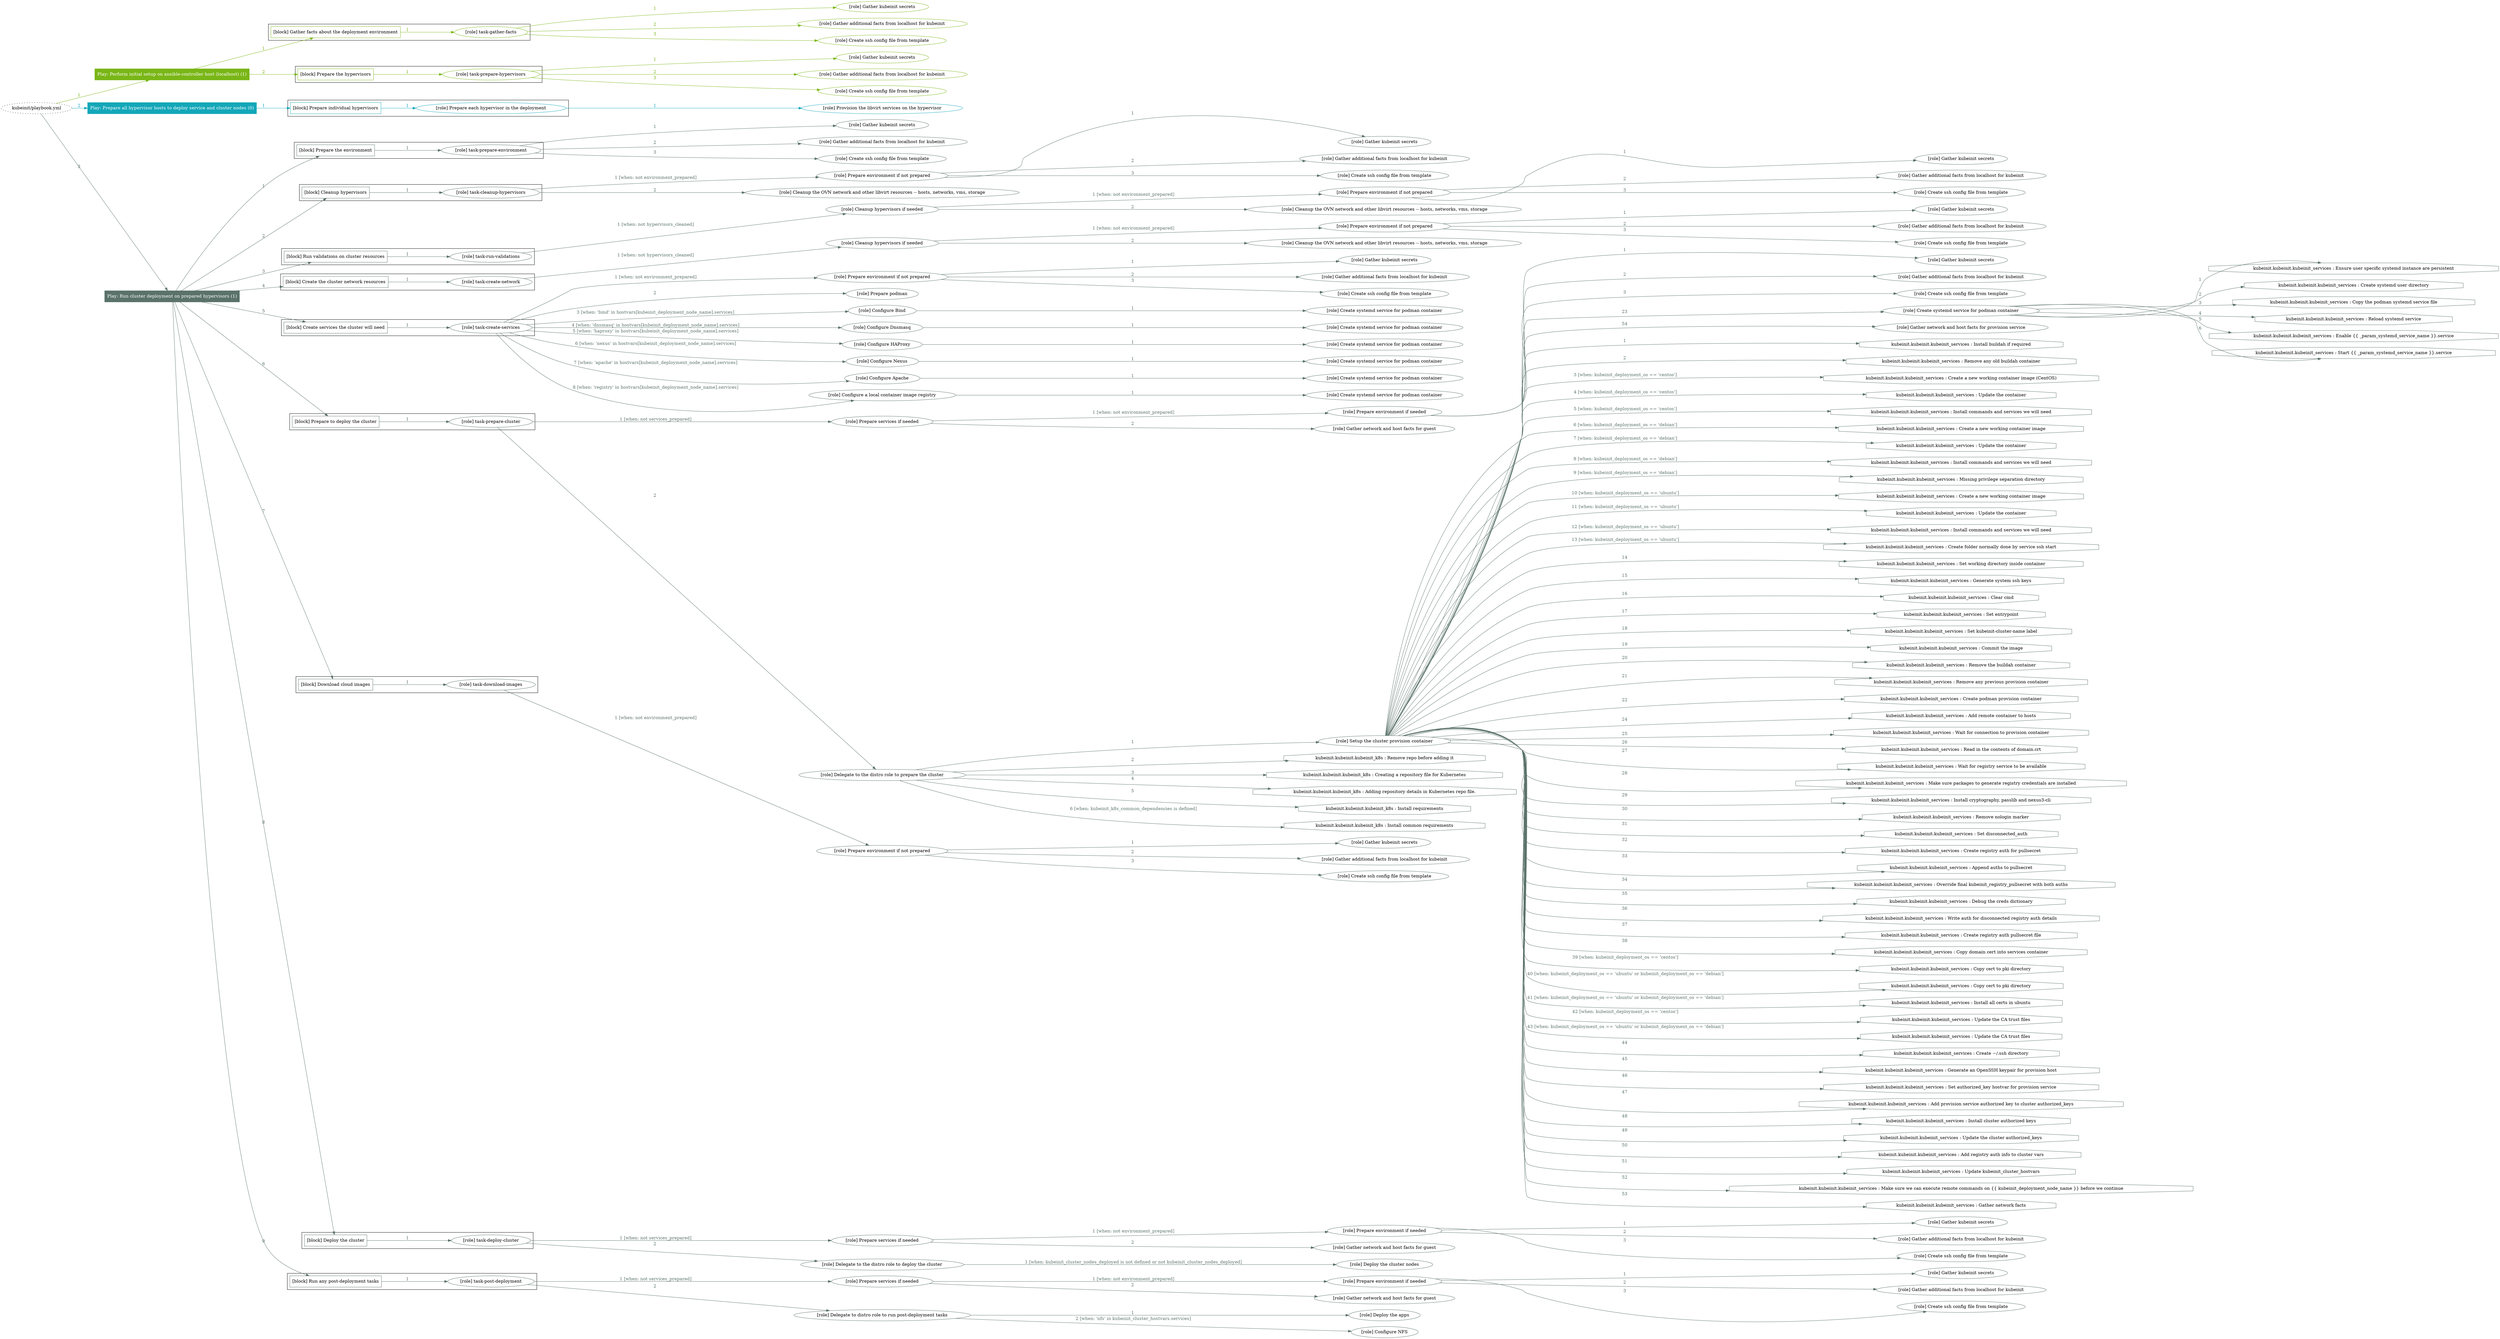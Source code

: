 digraph {
	graph [concentrate=true ordering=in rankdir=LR ratio=fill]
	edge [esep=5 sep=10]
	"kubeinit/playbook.yml" [id=root_node style=dotted]
	play_1b00d4a3 [label="Play: Perform initial setup on ansible-controller host (localhost) (1)" color="#79b616" fontcolor="#ffffff" id=play_1b00d4a3 shape=box style=filled tooltip=localhost]
	"kubeinit/playbook.yml" -> play_1b00d4a3 [label="1 " color="#79b616" fontcolor="#79b616" id=edge_2342eb53 labeltooltip="1 " tooltip="1 "]
	subgraph "Gather kubeinit secrets" {
		role_e28e593e [label="[role] Gather kubeinit secrets" color="#79b616" id=role_e28e593e tooltip="Gather kubeinit secrets"]
	}
	subgraph "Gather additional facts from localhost for kubeinit" {
		role_5e4b1298 [label="[role] Gather additional facts from localhost for kubeinit" color="#79b616" id=role_5e4b1298 tooltip="Gather additional facts from localhost for kubeinit"]
	}
	subgraph "Create ssh config file from template" {
		role_167ad30a [label="[role] Create ssh config file from template" color="#79b616" id=role_167ad30a tooltip="Create ssh config file from template"]
	}
	subgraph "task-gather-facts" {
		role_18a4f85a [label="[role] task-gather-facts" color="#79b616" id=role_18a4f85a tooltip="task-gather-facts"]
		role_18a4f85a -> role_e28e593e [label="1 " color="#79b616" fontcolor="#79b616" id=edge_8f4eeb39 labeltooltip="1 " tooltip="1 "]
		role_18a4f85a -> role_5e4b1298 [label="2 " color="#79b616" fontcolor="#79b616" id=edge_4908f268 labeltooltip="2 " tooltip="2 "]
		role_18a4f85a -> role_167ad30a [label="3 " color="#79b616" fontcolor="#79b616" id=edge_4eea3a36 labeltooltip="3 " tooltip="3 "]
	}
	subgraph "Gather kubeinit secrets" {
		role_fe32f87a [label="[role] Gather kubeinit secrets" color="#79b616" id=role_fe32f87a tooltip="Gather kubeinit secrets"]
	}
	subgraph "Gather additional facts from localhost for kubeinit" {
		role_dbf34593 [label="[role] Gather additional facts from localhost for kubeinit" color="#79b616" id=role_dbf34593 tooltip="Gather additional facts from localhost for kubeinit"]
	}
	subgraph "Create ssh config file from template" {
		role_5209a98a [label="[role] Create ssh config file from template" color="#79b616" id=role_5209a98a tooltip="Create ssh config file from template"]
	}
	subgraph "task-prepare-hypervisors" {
		role_93d758d5 [label="[role] task-prepare-hypervisors" color="#79b616" id=role_93d758d5 tooltip="task-prepare-hypervisors"]
		role_93d758d5 -> role_fe32f87a [label="1 " color="#79b616" fontcolor="#79b616" id=edge_e761185d labeltooltip="1 " tooltip="1 "]
		role_93d758d5 -> role_dbf34593 [label="2 " color="#79b616" fontcolor="#79b616" id=edge_59c9229e labeltooltip="2 " tooltip="2 "]
		role_93d758d5 -> role_5209a98a [label="3 " color="#79b616" fontcolor="#79b616" id=edge_4ecc0878 labeltooltip="3 " tooltip="3 "]
	}
	subgraph "Play: Perform initial setup on ansible-controller host (localhost) (1)" {
		play_1b00d4a3 -> block_842503d7 [label=1 color="#79b616" fontcolor="#79b616" id=edge_33744f99 labeltooltip=1 tooltip=1]
		subgraph cluster_block_842503d7 {
			block_842503d7 [label="[block] Gather facts about the deployment environment" color="#79b616" id=block_842503d7 labeltooltip="Gather facts about the deployment environment" shape=box tooltip="Gather facts about the deployment environment"]
			block_842503d7 -> role_18a4f85a [label="1 " color="#79b616" fontcolor="#79b616" id=edge_3e58c9c7 labeltooltip="1 " tooltip="1 "]
		}
		play_1b00d4a3 -> block_dff58da7 [label=2 color="#79b616" fontcolor="#79b616" id=edge_4f36d33b labeltooltip=2 tooltip=2]
		subgraph cluster_block_dff58da7 {
			block_dff58da7 [label="[block] Prepare the hypervisors" color="#79b616" id=block_dff58da7 labeltooltip="Prepare the hypervisors" shape=box tooltip="Prepare the hypervisors"]
			block_dff58da7 -> role_93d758d5 [label="1 " color="#79b616" fontcolor="#79b616" id=edge_03e81988 labeltooltip="1 " tooltip="1 "]
		}
	}
	play_562249d8 [label="Play: Prepare all hypervisor hosts to deploy service and cluster nodes (0)" color="#13a7b9" fontcolor="#ffffff" id=play_562249d8 shape=box style=filled tooltip="Play: Prepare all hypervisor hosts to deploy service and cluster nodes (0)"]
	"kubeinit/playbook.yml" -> play_562249d8 [label="2 " color="#13a7b9" fontcolor="#13a7b9" id=edge_bc3f0957 labeltooltip="2 " tooltip="2 "]
	subgraph "Provision the libvirt services on the hypervisor" {
		role_ad6e7d33 [label="[role] Provision the libvirt services on the hypervisor" color="#13a7b9" id=role_ad6e7d33 tooltip="Provision the libvirt services on the hypervisor"]
	}
	subgraph "Prepare each hypervisor in the deployment" {
		role_4d046268 [label="[role] Prepare each hypervisor in the deployment" color="#13a7b9" id=role_4d046268 tooltip="Prepare each hypervisor in the deployment"]
		role_4d046268 -> role_ad6e7d33 [label="1 " color="#13a7b9" fontcolor="#13a7b9" id=edge_269f4f76 labeltooltip="1 " tooltip="1 "]
	}
	subgraph "Play: Prepare all hypervisor hosts to deploy service and cluster nodes (0)" {
		play_562249d8 -> block_acf15c58 [label=1 color="#13a7b9" fontcolor="#13a7b9" id=edge_17f587f6 labeltooltip=1 tooltip=1]
		subgraph cluster_block_acf15c58 {
			block_acf15c58 [label="[block] Prepare individual hypervisors" color="#13a7b9" id=block_acf15c58 labeltooltip="Prepare individual hypervisors" shape=box tooltip="Prepare individual hypervisors"]
			block_acf15c58 -> role_4d046268 [label="1 " color="#13a7b9" fontcolor="#13a7b9" id=edge_f6381e43 labeltooltip="1 " tooltip="1 "]
		}
	}
	play_78a0d534 [label="Play: Run cluster deployment on prepared hypervisors (1)" color="#5a726a" fontcolor="#ffffff" id=play_78a0d534 shape=box style=filled tooltip=localhost]
	"kubeinit/playbook.yml" -> play_78a0d534 [label="3 " color="#5a726a" fontcolor="#5a726a" id=edge_461c8eb6 labeltooltip="3 " tooltip="3 "]
	subgraph "Gather kubeinit secrets" {
		role_b9c58e6a [label="[role] Gather kubeinit secrets" color="#5a726a" id=role_b9c58e6a tooltip="Gather kubeinit secrets"]
	}
	subgraph "Gather additional facts from localhost for kubeinit" {
		role_f57e522e [label="[role] Gather additional facts from localhost for kubeinit" color="#5a726a" id=role_f57e522e tooltip="Gather additional facts from localhost for kubeinit"]
	}
	subgraph "Create ssh config file from template" {
		role_5f409939 [label="[role] Create ssh config file from template" color="#5a726a" id=role_5f409939 tooltip="Create ssh config file from template"]
	}
	subgraph "task-prepare-environment" {
		role_527a4830 [label="[role] task-prepare-environment" color="#5a726a" id=role_527a4830 tooltip="task-prepare-environment"]
		role_527a4830 -> role_b9c58e6a [label="1 " color="#5a726a" fontcolor="#5a726a" id=edge_30356387 labeltooltip="1 " tooltip="1 "]
		role_527a4830 -> role_f57e522e [label="2 " color="#5a726a" fontcolor="#5a726a" id=edge_dee38e67 labeltooltip="2 " tooltip="2 "]
		role_527a4830 -> role_5f409939 [label="3 " color="#5a726a" fontcolor="#5a726a" id=edge_8c0025bd labeltooltip="3 " tooltip="3 "]
	}
	subgraph "Gather kubeinit secrets" {
		role_4d032580 [label="[role] Gather kubeinit secrets" color="#5a726a" id=role_4d032580 tooltip="Gather kubeinit secrets"]
	}
	subgraph "Gather additional facts from localhost for kubeinit" {
		role_dc323cbe [label="[role] Gather additional facts from localhost for kubeinit" color="#5a726a" id=role_dc323cbe tooltip="Gather additional facts from localhost for kubeinit"]
	}
	subgraph "Create ssh config file from template" {
		role_707c1136 [label="[role] Create ssh config file from template" color="#5a726a" id=role_707c1136 tooltip="Create ssh config file from template"]
	}
	subgraph "Prepare environment if not prepared" {
		role_3e7ed0b2 [label="[role] Prepare environment if not prepared" color="#5a726a" id=role_3e7ed0b2 tooltip="Prepare environment if not prepared"]
		role_3e7ed0b2 -> role_4d032580 [label="1 " color="#5a726a" fontcolor="#5a726a" id=edge_31b8ee50 labeltooltip="1 " tooltip="1 "]
		role_3e7ed0b2 -> role_dc323cbe [label="2 " color="#5a726a" fontcolor="#5a726a" id=edge_aa950582 labeltooltip="2 " tooltip="2 "]
		role_3e7ed0b2 -> role_707c1136 [label="3 " color="#5a726a" fontcolor="#5a726a" id=edge_fa559099 labeltooltip="3 " tooltip="3 "]
	}
	subgraph "Cleanup the OVN network and other libvirt resources -- hosts, networks, vms, storage" {
		role_50ab384c [label="[role] Cleanup the OVN network and other libvirt resources -- hosts, networks, vms, storage" color="#5a726a" id=role_50ab384c tooltip="Cleanup the OVN network and other libvirt resources -- hosts, networks, vms, storage"]
	}
	subgraph "task-cleanup-hypervisors" {
		role_fcb738a9 [label="[role] task-cleanup-hypervisors" color="#5a726a" id=role_fcb738a9 tooltip="task-cleanup-hypervisors"]
		role_fcb738a9 -> role_3e7ed0b2 [label="1 [when: not environment_prepared]" color="#5a726a" fontcolor="#5a726a" id=edge_fb5b5108 labeltooltip="1 [when: not environment_prepared]" tooltip="1 [when: not environment_prepared]"]
		role_fcb738a9 -> role_50ab384c [label="2 " color="#5a726a" fontcolor="#5a726a" id=edge_bbfb69f5 labeltooltip="2 " tooltip="2 "]
	}
	subgraph "Gather kubeinit secrets" {
		role_a2d56cc0 [label="[role] Gather kubeinit secrets" color="#5a726a" id=role_a2d56cc0 tooltip="Gather kubeinit secrets"]
	}
	subgraph "Gather additional facts from localhost for kubeinit" {
		role_37147e7c [label="[role] Gather additional facts from localhost for kubeinit" color="#5a726a" id=role_37147e7c tooltip="Gather additional facts from localhost for kubeinit"]
	}
	subgraph "Create ssh config file from template" {
		role_dde2bd14 [label="[role] Create ssh config file from template" color="#5a726a" id=role_dde2bd14 tooltip="Create ssh config file from template"]
	}
	subgraph "Prepare environment if not prepared" {
		role_3447ef69 [label="[role] Prepare environment if not prepared" color="#5a726a" id=role_3447ef69 tooltip="Prepare environment if not prepared"]
		role_3447ef69 -> role_a2d56cc0 [label="1 " color="#5a726a" fontcolor="#5a726a" id=edge_32810832 labeltooltip="1 " tooltip="1 "]
		role_3447ef69 -> role_37147e7c [label="2 " color="#5a726a" fontcolor="#5a726a" id=edge_57915cda labeltooltip="2 " tooltip="2 "]
		role_3447ef69 -> role_dde2bd14 [label="3 " color="#5a726a" fontcolor="#5a726a" id=edge_3e56ea91 labeltooltip="3 " tooltip="3 "]
	}
	subgraph "Cleanup the OVN network and other libvirt resources -- hosts, networks, vms, storage" {
		role_5e3bb71c [label="[role] Cleanup the OVN network and other libvirt resources -- hosts, networks, vms, storage" color="#5a726a" id=role_5e3bb71c tooltip="Cleanup the OVN network and other libvirt resources -- hosts, networks, vms, storage"]
	}
	subgraph "Cleanup hypervisors if needed" {
		role_676d30cb [label="[role] Cleanup hypervisors if needed" color="#5a726a" id=role_676d30cb tooltip="Cleanup hypervisors if needed"]
		role_676d30cb -> role_3447ef69 [label="1 [when: not environment_prepared]" color="#5a726a" fontcolor="#5a726a" id=edge_e059c390 labeltooltip="1 [when: not environment_prepared]" tooltip="1 [when: not environment_prepared]"]
		role_676d30cb -> role_5e3bb71c [label="2 " color="#5a726a" fontcolor="#5a726a" id=edge_4e1c22fa labeltooltip="2 " tooltip="2 "]
	}
	subgraph "task-run-validations" {
		role_0235597b [label="[role] task-run-validations" color="#5a726a" id=role_0235597b tooltip="task-run-validations"]
		role_0235597b -> role_676d30cb [label="1 [when: not hypervisors_cleaned]" color="#5a726a" fontcolor="#5a726a" id=edge_dedd25c5 labeltooltip="1 [when: not hypervisors_cleaned]" tooltip="1 [when: not hypervisors_cleaned]"]
	}
	subgraph "Gather kubeinit secrets" {
		role_95e0395a [label="[role] Gather kubeinit secrets" color="#5a726a" id=role_95e0395a tooltip="Gather kubeinit secrets"]
	}
	subgraph "Gather additional facts from localhost for kubeinit" {
		role_40b32845 [label="[role] Gather additional facts from localhost for kubeinit" color="#5a726a" id=role_40b32845 tooltip="Gather additional facts from localhost for kubeinit"]
	}
	subgraph "Create ssh config file from template" {
		role_5f6eb609 [label="[role] Create ssh config file from template" color="#5a726a" id=role_5f6eb609 tooltip="Create ssh config file from template"]
	}
	subgraph "Prepare environment if not prepared" {
		role_9beb33a7 [label="[role] Prepare environment if not prepared" color="#5a726a" id=role_9beb33a7 tooltip="Prepare environment if not prepared"]
		role_9beb33a7 -> role_95e0395a [label="1 " color="#5a726a" fontcolor="#5a726a" id=edge_b35b66ba labeltooltip="1 " tooltip="1 "]
		role_9beb33a7 -> role_40b32845 [label="2 " color="#5a726a" fontcolor="#5a726a" id=edge_64655193 labeltooltip="2 " tooltip="2 "]
		role_9beb33a7 -> role_5f6eb609 [label="3 " color="#5a726a" fontcolor="#5a726a" id=edge_255f8d1f labeltooltip="3 " tooltip="3 "]
	}
	subgraph "Cleanup the OVN network and other libvirt resources -- hosts, networks, vms, storage" {
		role_7b620947 [label="[role] Cleanup the OVN network and other libvirt resources -- hosts, networks, vms, storage" color="#5a726a" id=role_7b620947 tooltip="Cleanup the OVN network and other libvirt resources -- hosts, networks, vms, storage"]
	}
	subgraph "Cleanup hypervisors if needed" {
		role_d68800e0 [label="[role] Cleanup hypervisors if needed" color="#5a726a" id=role_d68800e0 tooltip="Cleanup hypervisors if needed"]
		role_d68800e0 -> role_9beb33a7 [label="1 [when: not environment_prepared]" color="#5a726a" fontcolor="#5a726a" id=edge_c6dc9b34 labeltooltip="1 [when: not environment_prepared]" tooltip="1 [when: not environment_prepared]"]
		role_d68800e0 -> role_7b620947 [label="2 " color="#5a726a" fontcolor="#5a726a" id=edge_07852c65 labeltooltip="2 " tooltip="2 "]
	}
	subgraph "task-create-network" {
		role_7886856e [label="[role] task-create-network" color="#5a726a" id=role_7886856e tooltip="task-create-network"]
		role_7886856e -> role_d68800e0 [label="1 [when: not hypervisors_cleaned]" color="#5a726a" fontcolor="#5a726a" id=edge_72121942 labeltooltip="1 [when: not hypervisors_cleaned]" tooltip="1 [when: not hypervisors_cleaned]"]
	}
	subgraph "Gather kubeinit secrets" {
		role_d83d08f3 [label="[role] Gather kubeinit secrets" color="#5a726a" id=role_d83d08f3 tooltip="Gather kubeinit secrets"]
	}
	subgraph "Gather additional facts from localhost for kubeinit" {
		role_9bf0a218 [label="[role] Gather additional facts from localhost for kubeinit" color="#5a726a" id=role_9bf0a218 tooltip="Gather additional facts from localhost for kubeinit"]
	}
	subgraph "Create ssh config file from template" {
		role_9161a127 [label="[role] Create ssh config file from template" color="#5a726a" id=role_9161a127 tooltip="Create ssh config file from template"]
	}
	subgraph "Prepare environment if not prepared" {
		role_e9fe0abf [label="[role] Prepare environment if not prepared" color="#5a726a" id=role_e9fe0abf tooltip="Prepare environment if not prepared"]
		role_e9fe0abf -> role_d83d08f3 [label="1 " color="#5a726a" fontcolor="#5a726a" id=edge_8e5fb4f0 labeltooltip="1 " tooltip="1 "]
		role_e9fe0abf -> role_9bf0a218 [label="2 " color="#5a726a" fontcolor="#5a726a" id=edge_77185244 labeltooltip="2 " tooltip="2 "]
		role_e9fe0abf -> role_9161a127 [label="3 " color="#5a726a" fontcolor="#5a726a" id=edge_25f3cc0e labeltooltip="3 " tooltip="3 "]
	}
	subgraph "Prepare podman" {
		role_9f74675f [label="[role] Prepare podman" color="#5a726a" id=role_9f74675f tooltip="Prepare podman"]
	}
	subgraph "Create systemd service for podman container" {
		role_ce292fdd [label="[role] Create systemd service for podman container" color="#5a726a" id=role_ce292fdd tooltip="Create systemd service for podman container"]
	}
	subgraph "Configure Bind" {
		role_aaf64dca [label="[role] Configure Bind" color="#5a726a" id=role_aaf64dca tooltip="Configure Bind"]
		role_aaf64dca -> role_ce292fdd [label="1 " color="#5a726a" fontcolor="#5a726a" id=edge_a2ca0579 labeltooltip="1 " tooltip="1 "]
	}
	subgraph "Create systemd service for podman container" {
		role_e3b47995 [label="[role] Create systemd service for podman container" color="#5a726a" id=role_e3b47995 tooltip="Create systemd service for podman container"]
	}
	subgraph "Configure Dnsmasq" {
		role_2b9d2aa7 [label="[role] Configure Dnsmasq" color="#5a726a" id=role_2b9d2aa7 tooltip="Configure Dnsmasq"]
		role_2b9d2aa7 -> role_e3b47995 [label="1 " color="#5a726a" fontcolor="#5a726a" id=edge_0f5b45b1 labeltooltip="1 " tooltip="1 "]
	}
	subgraph "Create systemd service for podman container" {
		role_74e50af6 [label="[role] Create systemd service for podman container" color="#5a726a" id=role_74e50af6 tooltip="Create systemd service for podman container"]
	}
	subgraph "Configure HAProxy" {
		role_0e6655c8 [label="[role] Configure HAProxy" color="#5a726a" id=role_0e6655c8 tooltip="Configure HAProxy"]
		role_0e6655c8 -> role_74e50af6 [label="1 " color="#5a726a" fontcolor="#5a726a" id=edge_106db59c labeltooltip="1 " tooltip="1 "]
	}
	subgraph "Create systemd service for podman container" {
		role_d170656f [label="[role] Create systemd service for podman container" color="#5a726a" id=role_d170656f tooltip="Create systemd service for podman container"]
	}
	subgraph "Configure Nexus" {
		role_1a0b2ff7 [label="[role] Configure Nexus" color="#5a726a" id=role_1a0b2ff7 tooltip="Configure Nexus"]
		role_1a0b2ff7 -> role_d170656f [label="1 " color="#5a726a" fontcolor="#5a726a" id=edge_99523f93 labeltooltip="1 " tooltip="1 "]
	}
	subgraph "Create systemd service for podman container" {
		role_a09913c4 [label="[role] Create systemd service for podman container" color="#5a726a" id=role_a09913c4 tooltip="Create systemd service for podman container"]
	}
	subgraph "Configure Apache" {
		role_31e4ea5d [label="[role] Configure Apache" color="#5a726a" id=role_31e4ea5d tooltip="Configure Apache"]
		role_31e4ea5d -> role_a09913c4 [label="1 " color="#5a726a" fontcolor="#5a726a" id=edge_6ade7750 labeltooltip="1 " tooltip="1 "]
	}
	subgraph "Create systemd service for podman container" {
		role_ef2db0d0 [label="[role] Create systemd service for podman container" color="#5a726a" id=role_ef2db0d0 tooltip="Create systemd service for podman container"]
	}
	subgraph "Configure a local container image registry" {
		role_7b8df41d [label="[role] Configure a local container image registry" color="#5a726a" id=role_7b8df41d tooltip="Configure a local container image registry"]
		role_7b8df41d -> role_ef2db0d0 [label="1 " color="#5a726a" fontcolor="#5a726a" id=edge_cb84e0e9 labeltooltip="1 " tooltip="1 "]
	}
	subgraph "task-create-services" {
		role_edb6b6b7 [label="[role] task-create-services" color="#5a726a" id=role_edb6b6b7 tooltip="task-create-services"]
		role_edb6b6b7 -> role_e9fe0abf [label="1 [when: not environment_prepared]" color="#5a726a" fontcolor="#5a726a" id=edge_b2beaf3f labeltooltip="1 [when: not environment_prepared]" tooltip="1 [when: not environment_prepared]"]
		role_edb6b6b7 -> role_9f74675f [label="2 " color="#5a726a" fontcolor="#5a726a" id=edge_4182208b labeltooltip="2 " tooltip="2 "]
		role_edb6b6b7 -> role_aaf64dca [label="3 [when: 'bind' in hostvars[kubeinit_deployment_node_name].services]" color="#5a726a" fontcolor="#5a726a" id=edge_47e470ba labeltooltip="3 [when: 'bind' in hostvars[kubeinit_deployment_node_name].services]" tooltip="3 [when: 'bind' in hostvars[kubeinit_deployment_node_name].services]"]
		role_edb6b6b7 -> role_2b9d2aa7 [label="4 [when: 'dnsmasq' in hostvars[kubeinit_deployment_node_name].services]" color="#5a726a" fontcolor="#5a726a" id=edge_74c9add5 labeltooltip="4 [when: 'dnsmasq' in hostvars[kubeinit_deployment_node_name].services]" tooltip="4 [when: 'dnsmasq' in hostvars[kubeinit_deployment_node_name].services]"]
		role_edb6b6b7 -> role_0e6655c8 [label="5 [when: 'haproxy' in hostvars[kubeinit_deployment_node_name].services]" color="#5a726a" fontcolor="#5a726a" id=edge_888869b8 labeltooltip="5 [when: 'haproxy' in hostvars[kubeinit_deployment_node_name].services]" tooltip="5 [when: 'haproxy' in hostvars[kubeinit_deployment_node_name].services]"]
		role_edb6b6b7 -> role_1a0b2ff7 [label="6 [when: 'nexus' in hostvars[kubeinit_deployment_node_name].services]" color="#5a726a" fontcolor="#5a726a" id=edge_571b3eaf labeltooltip="6 [when: 'nexus' in hostvars[kubeinit_deployment_node_name].services]" tooltip="6 [when: 'nexus' in hostvars[kubeinit_deployment_node_name].services]"]
		role_edb6b6b7 -> role_31e4ea5d [label="7 [when: 'apache' in hostvars[kubeinit_deployment_node_name].services]" color="#5a726a" fontcolor="#5a726a" id=edge_f37ab023 labeltooltip="7 [when: 'apache' in hostvars[kubeinit_deployment_node_name].services]" tooltip="7 [when: 'apache' in hostvars[kubeinit_deployment_node_name].services]"]
		role_edb6b6b7 -> role_7b8df41d [label="8 [when: 'registry' in hostvars[kubeinit_deployment_node_name].services]" color="#5a726a" fontcolor="#5a726a" id=edge_af5c3743 labeltooltip="8 [when: 'registry' in hostvars[kubeinit_deployment_node_name].services]" tooltip="8 [when: 'registry' in hostvars[kubeinit_deployment_node_name].services]"]
	}
	subgraph "Gather kubeinit secrets" {
		role_c343b46c [label="[role] Gather kubeinit secrets" color="#5a726a" id=role_c343b46c tooltip="Gather kubeinit secrets"]
	}
	subgraph "Gather additional facts from localhost for kubeinit" {
		role_668f31ec [label="[role] Gather additional facts from localhost for kubeinit" color="#5a726a" id=role_668f31ec tooltip="Gather additional facts from localhost for kubeinit"]
	}
	subgraph "Create ssh config file from template" {
		role_99aeaed1 [label="[role] Create ssh config file from template" color="#5a726a" id=role_99aeaed1 tooltip="Create ssh config file from template"]
	}
	subgraph "Prepare environment if needed" {
		role_69b81edc [label="[role] Prepare environment if needed" color="#5a726a" id=role_69b81edc tooltip="Prepare environment if needed"]
		role_69b81edc -> role_c343b46c [label="1 " color="#5a726a" fontcolor="#5a726a" id=edge_32f88219 labeltooltip="1 " tooltip="1 "]
		role_69b81edc -> role_668f31ec [label="2 " color="#5a726a" fontcolor="#5a726a" id=edge_3802c43f labeltooltip="2 " tooltip="2 "]
		role_69b81edc -> role_99aeaed1 [label="3 " color="#5a726a" fontcolor="#5a726a" id=edge_cd84a8bb labeltooltip="3 " tooltip="3 "]
	}
	subgraph "Gather network and host facts for guest" {
		role_0e87d570 [label="[role] Gather network and host facts for guest" color="#5a726a" id=role_0e87d570 tooltip="Gather network and host facts for guest"]
	}
	subgraph "Prepare services if needed" {
		role_9c9f77b7 [label="[role] Prepare services if needed" color="#5a726a" id=role_9c9f77b7 tooltip="Prepare services if needed"]
		role_9c9f77b7 -> role_69b81edc [label="1 [when: not environment_prepared]" color="#5a726a" fontcolor="#5a726a" id=edge_f11097d1 labeltooltip="1 [when: not environment_prepared]" tooltip="1 [when: not environment_prepared]"]
		role_9c9f77b7 -> role_0e87d570 [label="2 " color="#5a726a" fontcolor="#5a726a" id=edge_dfe6c05b labeltooltip="2 " tooltip="2 "]
	}
	subgraph "Create systemd service for podman container" {
		role_5e07b75d [label="[role] Create systemd service for podman container" color="#5a726a" id=role_5e07b75d tooltip="Create systemd service for podman container"]
		task_e82d4b9e [label="kubeinit.kubeinit.kubeinit_services : Ensure user specific systemd instance are persistent" color="#5a726a" id=task_e82d4b9e shape=octagon tooltip="kubeinit.kubeinit.kubeinit_services : Ensure user specific systemd instance are persistent"]
		role_5e07b75d -> task_e82d4b9e [label="1 " color="#5a726a" fontcolor="#5a726a" id=edge_5330c56f labeltooltip="1 " tooltip="1 "]
		task_7258c7ef [label="kubeinit.kubeinit.kubeinit_services : Create systemd user directory" color="#5a726a" id=task_7258c7ef shape=octagon tooltip="kubeinit.kubeinit.kubeinit_services : Create systemd user directory"]
		role_5e07b75d -> task_7258c7ef [label="2 " color="#5a726a" fontcolor="#5a726a" id=edge_efd8f2f0 labeltooltip="2 " tooltip="2 "]
		task_0f689e3c [label="kubeinit.kubeinit.kubeinit_services : Copy the podman systemd service file" color="#5a726a" id=task_0f689e3c shape=octagon tooltip="kubeinit.kubeinit.kubeinit_services : Copy the podman systemd service file"]
		role_5e07b75d -> task_0f689e3c [label="3 " color="#5a726a" fontcolor="#5a726a" id=edge_fa64a895 labeltooltip="3 " tooltip="3 "]
		task_6a185853 [label="kubeinit.kubeinit.kubeinit_services : Reload systemd service" color="#5a726a" id=task_6a185853 shape=octagon tooltip="kubeinit.kubeinit.kubeinit_services : Reload systemd service"]
		role_5e07b75d -> task_6a185853 [label="4 " color="#5a726a" fontcolor="#5a726a" id=edge_fe9f8936 labeltooltip="4 " tooltip="4 "]
		task_753bc91c [label="kubeinit.kubeinit.kubeinit_services : Enable {{ _param_systemd_service_name }}.service" color="#5a726a" id=task_753bc91c shape=octagon tooltip="kubeinit.kubeinit.kubeinit_services : Enable {{ _param_systemd_service_name }}.service"]
		role_5e07b75d -> task_753bc91c [label="5 " color="#5a726a" fontcolor="#5a726a" id=edge_f5a80f28 labeltooltip="5 " tooltip="5 "]
		task_6272145e [label="kubeinit.kubeinit.kubeinit_services : Start {{ _param_systemd_service_name }}.service" color="#5a726a" id=task_6272145e shape=octagon tooltip="kubeinit.kubeinit.kubeinit_services : Start {{ _param_systemd_service_name }}.service"]
		role_5e07b75d -> task_6272145e [label="6 " color="#5a726a" fontcolor="#5a726a" id=edge_2aaa5250 labeltooltip="6 " tooltip="6 "]
	}
	subgraph "Gather network and host facts for provision service" {
		role_365c46cc [label="[role] Gather network and host facts for provision service" color="#5a726a" id=role_365c46cc tooltip="Gather network and host facts for provision service"]
	}
	subgraph "Setup the cluster provision container" {
		role_1ab41f44 [label="[role] Setup the cluster provision container" color="#5a726a" id=role_1ab41f44 tooltip="Setup the cluster provision container"]
		task_cdbfaf8a [label="kubeinit.kubeinit.kubeinit_services : Install buildah if required" color="#5a726a" id=task_cdbfaf8a shape=octagon tooltip="kubeinit.kubeinit.kubeinit_services : Install buildah if required"]
		role_1ab41f44 -> task_cdbfaf8a [label="1 " color="#5a726a" fontcolor="#5a726a" id=edge_c1ce8d91 labeltooltip="1 " tooltip="1 "]
		task_b9a31b9d [label="kubeinit.kubeinit.kubeinit_services : Remove any old buildah container" color="#5a726a" id=task_b9a31b9d shape=octagon tooltip="kubeinit.kubeinit.kubeinit_services : Remove any old buildah container"]
		role_1ab41f44 -> task_b9a31b9d [label="2 " color="#5a726a" fontcolor="#5a726a" id=edge_8f5929a3 labeltooltip="2 " tooltip="2 "]
		task_e86c0661 [label="kubeinit.kubeinit.kubeinit_services : Create a new working container image (CentOS)" color="#5a726a" id=task_e86c0661 shape=octagon tooltip="kubeinit.kubeinit.kubeinit_services : Create a new working container image (CentOS)"]
		role_1ab41f44 -> task_e86c0661 [label="3 [when: kubeinit_deployment_os == 'centos']" color="#5a726a" fontcolor="#5a726a" id=edge_771a7b00 labeltooltip="3 [when: kubeinit_deployment_os == 'centos']" tooltip="3 [when: kubeinit_deployment_os == 'centos']"]
		task_be7fc3f2 [label="kubeinit.kubeinit.kubeinit_services : Update the container" color="#5a726a" id=task_be7fc3f2 shape=octagon tooltip="kubeinit.kubeinit.kubeinit_services : Update the container"]
		role_1ab41f44 -> task_be7fc3f2 [label="4 [when: kubeinit_deployment_os == 'centos']" color="#5a726a" fontcolor="#5a726a" id=edge_7fbe36a5 labeltooltip="4 [when: kubeinit_deployment_os == 'centos']" tooltip="4 [when: kubeinit_deployment_os == 'centos']"]
		task_59e0e0b0 [label="kubeinit.kubeinit.kubeinit_services : Install commands and services we will need" color="#5a726a" id=task_59e0e0b0 shape=octagon tooltip="kubeinit.kubeinit.kubeinit_services : Install commands and services we will need"]
		role_1ab41f44 -> task_59e0e0b0 [label="5 [when: kubeinit_deployment_os == 'centos']" color="#5a726a" fontcolor="#5a726a" id=edge_fa0bd663 labeltooltip="5 [when: kubeinit_deployment_os == 'centos']" tooltip="5 [when: kubeinit_deployment_os == 'centos']"]
		task_ab4a6ae7 [label="kubeinit.kubeinit.kubeinit_services : Create a new working container image" color="#5a726a" id=task_ab4a6ae7 shape=octagon tooltip="kubeinit.kubeinit.kubeinit_services : Create a new working container image"]
		role_1ab41f44 -> task_ab4a6ae7 [label="6 [when: kubeinit_deployment_os == 'debian']" color="#5a726a" fontcolor="#5a726a" id=edge_34f00f55 labeltooltip="6 [when: kubeinit_deployment_os == 'debian']" tooltip="6 [when: kubeinit_deployment_os == 'debian']"]
		task_8637ea5f [label="kubeinit.kubeinit.kubeinit_services : Update the container" color="#5a726a" id=task_8637ea5f shape=octagon tooltip="kubeinit.kubeinit.kubeinit_services : Update the container"]
		role_1ab41f44 -> task_8637ea5f [label="7 [when: kubeinit_deployment_os == 'debian']" color="#5a726a" fontcolor="#5a726a" id=edge_eb6cd6d6 labeltooltip="7 [when: kubeinit_deployment_os == 'debian']" tooltip="7 [when: kubeinit_deployment_os == 'debian']"]
		task_eb8c22c4 [label="kubeinit.kubeinit.kubeinit_services : Install commands and services we will need" color="#5a726a" id=task_eb8c22c4 shape=octagon tooltip="kubeinit.kubeinit.kubeinit_services : Install commands and services we will need"]
		role_1ab41f44 -> task_eb8c22c4 [label="8 [when: kubeinit_deployment_os == 'debian']" color="#5a726a" fontcolor="#5a726a" id=edge_2ac0f4a7 labeltooltip="8 [when: kubeinit_deployment_os == 'debian']" tooltip="8 [when: kubeinit_deployment_os == 'debian']"]
		task_3c82a370 [label="kubeinit.kubeinit.kubeinit_services : Missing privilege separation directory" color="#5a726a" id=task_3c82a370 shape=octagon tooltip="kubeinit.kubeinit.kubeinit_services : Missing privilege separation directory"]
		role_1ab41f44 -> task_3c82a370 [label="9 [when: kubeinit_deployment_os == 'debian']" color="#5a726a" fontcolor="#5a726a" id=edge_48612a94 labeltooltip="9 [when: kubeinit_deployment_os == 'debian']" tooltip="9 [when: kubeinit_deployment_os == 'debian']"]
		task_26511bf4 [label="kubeinit.kubeinit.kubeinit_services : Create a new working container image" color="#5a726a" id=task_26511bf4 shape=octagon tooltip="kubeinit.kubeinit.kubeinit_services : Create a new working container image"]
		role_1ab41f44 -> task_26511bf4 [label="10 [when: kubeinit_deployment_os == 'ubuntu']" color="#5a726a" fontcolor="#5a726a" id=edge_ac74a39d labeltooltip="10 [when: kubeinit_deployment_os == 'ubuntu']" tooltip="10 [when: kubeinit_deployment_os == 'ubuntu']"]
		task_6066b84b [label="kubeinit.kubeinit.kubeinit_services : Update the container" color="#5a726a" id=task_6066b84b shape=octagon tooltip="kubeinit.kubeinit.kubeinit_services : Update the container"]
		role_1ab41f44 -> task_6066b84b [label="11 [when: kubeinit_deployment_os == 'ubuntu']" color="#5a726a" fontcolor="#5a726a" id=edge_f7a19db4 labeltooltip="11 [when: kubeinit_deployment_os == 'ubuntu']" tooltip="11 [when: kubeinit_deployment_os == 'ubuntu']"]
		task_762b1920 [label="kubeinit.kubeinit.kubeinit_services : Install commands and services we will need" color="#5a726a" id=task_762b1920 shape=octagon tooltip="kubeinit.kubeinit.kubeinit_services : Install commands and services we will need"]
		role_1ab41f44 -> task_762b1920 [label="12 [when: kubeinit_deployment_os == 'ubuntu']" color="#5a726a" fontcolor="#5a726a" id=edge_daeabc1c labeltooltip="12 [when: kubeinit_deployment_os == 'ubuntu']" tooltip="12 [when: kubeinit_deployment_os == 'ubuntu']"]
		task_8d7b22f1 [label="kubeinit.kubeinit.kubeinit_services : Create folder normally done by service ssh start" color="#5a726a" id=task_8d7b22f1 shape=octagon tooltip="kubeinit.kubeinit.kubeinit_services : Create folder normally done by service ssh start"]
		role_1ab41f44 -> task_8d7b22f1 [label="13 [when: kubeinit_deployment_os == 'ubuntu']" color="#5a726a" fontcolor="#5a726a" id=edge_5a680f98 labeltooltip="13 [when: kubeinit_deployment_os == 'ubuntu']" tooltip="13 [when: kubeinit_deployment_os == 'ubuntu']"]
		task_6a2cb191 [label="kubeinit.kubeinit.kubeinit_services : Set working directory inside container" color="#5a726a" id=task_6a2cb191 shape=octagon tooltip="kubeinit.kubeinit.kubeinit_services : Set working directory inside container"]
		role_1ab41f44 -> task_6a2cb191 [label="14 " color="#5a726a" fontcolor="#5a726a" id=edge_9f376b8a labeltooltip="14 " tooltip="14 "]
		task_7e92160c [label="kubeinit.kubeinit.kubeinit_services : Generate system ssh keys" color="#5a726a" id=task_7e92160c shape=octagon tooltip="kubeinit.kubeinit.kubeinit_services : Generate system ssh keys"]
		role_1ab41f44 -> task_7e92160c [label="15 " color="#5a726a" fontcolor="#5a726a" id=edge_05178e09 labeltooltip="15 " tooltip="15 "]
		task_401dc973 [label="kubeinit.kubeinit.kubeinit_services : Clear cmd" color="#5a726a" id=task_401dc973 shape=octagon tooltip="kubeinit.kubeinit.kubeinit_services : Clear cmd"]
		role_1ab41f44 -> task_401dc973 [label="16 " color="#5a726a" fontcolor="#5a726a" id=edge_2a044e36 labeltooltip="16 " tooltip="16 "]
		task_3f5dcc8d [label="kubeinit.kubeinit.kubeinit_services : Set entrypoint" color="#5a726a" id=task_3f5dcc8d shape=octagon tooltip="kubeinit.kubeinit.kubeinit_services : Set entrypoint"]
		role_1ab41f44 -> task_3f5dcc8d [label="17 " color="#5a726a" fontcolor="#5a726a" id=edge_1d7a5364 labeltooltip="17 " tooltip="17 "]
		task_8a392bcd [label="kubeinit.kubeinit.kubeinit_services : Set kubeinit-cluster-name label" color="#5a726a" id=task_8a392bcd shape=octagon tooltip="kubeinit.kubeinit.kubeinit_services : Set kubeinit-cluster-name label"]
		role_1ab41f44 -> task_8a392bcd [label="18 " color="#5a726a" fontcolor="#5a726a" id=edge_3c9d4416 labeltooltip="18 " tooltip="18 "]
		task_8f5f7ebf [label="kubeinit.kubeinit.kubeinit_services : Commit the image" color="#5a726a" id=task_8f5f7ebf shape=octagon tooltip="kubeinit.kubeinit.kubeinit_services : Commit the image"]
		role_1ab41f44 -> task_8f5f7ebf [label="19 " color="#5a726a" fontcolor="#5a726a" id=edge_7abdbb7f labeltooltip="19 " tooltip="19 "]
		task_95495fd7 [label="kubeinit.kubeinit.kubeinit_services : Remove the buildah container" color="#5a726a" id=task_95495fd7 shape=octagon tooltip="kubeinit.kubeinit.kubeinit_services : Remove the buildah container"]
		role_1ab41f44 -> task_95495fd7 [label="20 " color="#5a726a" fontcolor="#5a726a" id=edge_2ad9bce9 labeltooltip="20 " tooltip="20 "]
		task_77496048 [label="kubeinit.kubeinit.kubeinit_services : Remove any previous provision container" color="#5a726a" id=task_77496048 shape=octagon tooltip="kubeinit.kubeinit.kubeinit_services : Remove any previous provision container"]
		role_1ab41f44 -> task_77496048 [label="21 " color="#5a726a" fontcolor="#5a726a" id=edge_aa3c6d31 labeltooltip="21 " tooltip="21 "]
		task_8c53813c [label="kubeinit.kubeinit.kubeinit_services : Create podman provision container" color="#5a726a" id=task_8c53813c shape=octagon tooltip="kubeinit.kubeinit.kubeinit_services : Create podman provision container"]
		role_1ab41f44 -> task_8c53813c [label="22 " color="#5a726a" fontcolor="#5a726a" id=edge_32c7efde labeltooltip="22 " tooltip="22 "]
		role_1ab41f44 -> role_5e07b75d [label="23 " color="#5a726a" fontcolor="#5a726a" id=edge_ab9dec44 labeltooltip="23 " tooltip="23 "]
		task_0f9b81d9 [label="kubeinit.kubeinit.kubeinit_services : Add remote container to hosts" color="#5a726a" id=task_0f9b81d9 shape=octagon tooltip="kubeinit.kubeinit.kubeinit_services : Add remote container to hosts"]
		role_1ab41f44 -> task_0f9b81d9 [label="24 " color="#5a726a" fontcolor="#5a726a" id=edge_c69a638b labeltooltip="24 " tooltip="24 "]
		task_7c00b990 [label="kubeinit.kubeinit.kubeinit_services : Wait for connection to provision container" color="#5a726a" id=task_7c00b990 shape=octagon tooltip="kubeinit.kubeinit.kubeinit_services : Wait for connection to provision container"]
		role_1ab41f44 -> task_7c00b990 [label="25 " color="#5a726a" fontcolor="#5a726a" id=edge_5a1d1caf labeltooltip="25 " tooltip="25 "]
		task_cdb7cd66 [label="kubeinit.kubeinit.kubeinit_services : Read in the contents of domain.crt" color="#5a726a" id=task_cdb7cd66 shape=octagon tooltip="kubeinit.kubeinit.kubeinit_services : Read in the contents of domain.crt"]
		role_1ab41f44 -> task_cdb7cd66 [label="26 " color="#5a726a" fontcolor="#5a726a" id=edge_8f840dfa labeltooltip="26 " tooltip="26 "]
		task_bc328154 [label="kubeinit.kubeinit.kubeinit_services : Wait for registry service to be available" color="#5a726a" id=task_bc328154 shape=octagon tooltip="kubeinit.kubeinit.kubeinit_services : Wait for registry service to be available"]
		role_1ab41f44 -> task_bc328154 [label="27 " color="#5a726a" fontcolor="#5a726a" id=edge_5a8d0110 labeltooltip="27 " tooltip="27 "]
		task_76c28e25 [label="kubeinit.kubeinit.kubeinit_services : Make sure packages to generate registry credentials are installed" color="#5a726a" id=task_76c28e25 shape=octagon tooltip="kubeinit.kubeinit.kubeinit_services : Make sure packages to generate registry credentials are installed"]
		role_1ab41f44 -> task_76c28e25 [label="28 " color="#5a726a" fontcolor="#5a726a" id=edge_0a4cec05 labeltooltip="28 " tooltip="28 "]
		task_11e760f1 [label="kubeinit.kubeinit.kubeinit_services : Install cryptography, passlib and nexus3-cli" color="#5a726a" id=task_11e760f1 shape=octagon tooltip="kubeinit.kubeinit.kubeinit_services : Install cryptography, passlib and nexus3-cli"]
		role_1ab41f44 -> task_11e760f1 [label="29 " color="#5a726a" fontcolor="#5a726a" id=edge_b8b9ff0c labeltooltip="29 " tooltip="29 "]
		task_1cedb4b5 [label="kubeinit.kubeinit.kubeinit_services : Remove nologin marker" color="#5a726a" id=task_1cedb4b5 shape=octagon tooltip="kubeinit.kubeinit.kubeinit_services : Remove nologin marker"]
		role_1ab41f44 -> task_1cedb4b5 [label="30 " color="#5a726a" fontcolor="#5a726a" id=edge_5bf994a9 labeltooltip="30 " tooltip="30 "]
		task_910c4bb6 [label="kubeinit.kubeinit.kubeinit_services : Set disconnected_auth" color="#5a726a" id=task_910c4bb6 shape=octagon tooltip="kubeinit.kubeinit.kubeinit_services : Set disconnected_auth"]
		role_1ab41f44 -> task_910c4bb6 [label="31 " color="#5a726a" fontcolor="#5a726a" id=edge_5765204b labeltooltip="31 " tooltip="31 "]
		task_3199e32e [label="kubeinit.kubeinit.kubeinit_services : Create registry auth for pullsecret" color="#5a726a" id=task_3199e32e shape=octagon tooltip="kubeinit.kubeinit.kubeinit_services : Create registry auth for pullsecret"]
		role_1ab41f44 -> task_3199e32e [label="32 " color="#5a726a" fontcolor="#5a726a" id=edge_8606941b labeltooltip="32 " tooltip="32 "]
		task_2532a9ba [label="kubeinit.kubeinit.kubeinit_services : Append auths to pullsecret" color="#5a726a" id=task_2532a9ba shape=octagon tooltip="kubeinit.kubeinit.kubeinit_services : Append auths to pullsecret"]
		role_1ab41f44 -> task_2532a9ba [label="33 " color="#5a726a" fontcolor="#5a726a" id=edge_fb71ce86 labeltooltip="33 " tooltip="33 "]
		task_4a1c6740 [label="kubeinit.kubeinit.kubeinit_services : Override final kubeinit_registry_pullsecret with both auths" color="#5a726a" id=task_4a1c6740 shape=octagon tooltip="kubeinit.kubeinit.kubeinit_services : Override final kubeinit_registry_pullsecret with both auths"]
		role_1ab41f44 -> task_4a1c6740 [label="34 " color="#5a726a" fontcolor="#5a726a" id=edge_d6583142 labeltooltip="34 " tooltip="34 "]
		task_c63a4f48 [label="kubeinit.kubeinit.kubeinit_services : Debug the creds dictionary" color="#5a726a" id=task_c63a4f48 shape=octagon tooltip="kubeinit.kubeinit.kubeinit_services : Debug the creds dictionary"]
		role_1ab41f44 -> task_c63a4f48 [label="35 " color="#5a726a" fontcolor="#5a726a" id=edge_d99f7e93 labeltooltip="35 " tooltip="35 "]
		task_1fbb04dc [label="kubeinit.kubeinit.kubeinit_services : Write auth for disconnected registry auth details" color="#5a726a" id=task_1fbb04dc shape=octagon tooltip="kubeinit.kubeinit.kubeinit_services : Write auth for disconnected registry auth details"]
		role_1ab41f44 -> task_1fbb04dc [label="36 " color="#5a726a" fontcolor="#5a726a" id=edge_17487dfd labeltooltip="36 " tooltip="36 "]
		task_c74fcc3f [label="kubeinit.kubeinit.kubeinit_services : Create registry auth pullsecret file" color="#5a726a" id=task_c74fcc3f shape=octagon tooltip="kubeinit.kubeinit.kubeinit_services : Create registry auth pullsecret file"]
		role_1ab41f44 -> task_c74fcc3f [label="37 " color="#5a726a" fontcolor="#5a726a" id=edge_d141ac29 labeltooltip="37 " tooltip="37 "]
		task_c175bad3 [label="kubeinit.kubeinit.kubeinit_services : Copy domain cert into services container" color="#5a726a" id=task_c175bad3 shape=octagon tooltip="kubeinit.kubeinit.kubeinit_services : Copy domain cert into services container"]
		role_1ab41f44 -> task_c175bad3 [label="38 " color="#5a726a" fontcolor="#5a726a" id=edge_ad03d6c1 labeltooltip="38 " tooltip="38 "]
		task_e1afcf51 [label="kubeinit.kubeinit.kubeinit_services : Copy cert to pki directory" color="#5a726a" id=task_e1afcf51 shape=octagon tooltip="kubeinit.kubeinit.kubeinit_services : Copy cert to pki directory"]
		role_1ab41f44 -> task_e1afcf51 [label="39 [when: kubeinit_deployment_os == 'centos']" color="#5a726a" fontcolor="#5a726a" id=edge_62745fdc labeltooltip="39 [when: kubeinit_deployment_os == 'centos']" tooltip="39 [when: kubeinit_deployment_os == 'centos']"]
		task_ea13ee6c [label="kubeinit.kubeinit.kubeinit_services : Copy cert to pki directory" color="#5a726a" id=task_ea13ee6c shape=octagon tooltip="kubeinit.kubeinit.kubeinit_services : Copy cert to pki directory"]
		role_1ab41f44 -> task_ea13ee6c [label="40 [when: kubeinit_deployment_os == 'ubuntu' or kubeinit_deployment_os == 'debian']" color="#5a726a" fontcolor="#5a726a" id=edge_e279433c labeltooltip="40 [when: kubeinit_deployment_os == 'ubuntu' or kubeinit_deployment_os == 'debian']" tooltip="40 [when: kubeinit_deployment_os == 'ubuntu' or kubeinit_deployment_os == 'debian']"]
		task_68921645 [label="kubeinit.kubeinit.kubeinit_services : Install all certs in ubuntu" color="#5a726a" id=task_68921645 shape=octagon tooltip="kubeinit.kubeinit.kubeinit_services : Install all certs in ubuntu"]
		role_1ab41f44 -> task_68921645 [label="41 [when: kubeinit_deployment_os == 'ubuntu' or kubeinit_deployment_os == 'debian']" color="#5a726a" fontcolor="#5a726a" id=edge_507e4928 labeltooltip="41 [when: kubeinit_deployment_os == 'ubuntu' or kubeinit_deployment_os == 'debian']" tooltip="41 [when: kubeinit_deployment_os == 'ubuntu' or kubeinit_deployment_os == 'debian']"]
		task_4d1abbcb [label="kubeinit.kubeinit.kubeinit_services : Update the CA trust files" color="#5a726a" id=task_4d1abbcb shape=octagon tooltip="kubeinit.kubeinit.kubeinit_services : Update the CA trust files"]
		role_1ab41f44 -> task_4d1abbcb [label="42 [when: kubeinit_deployment_os == 'centos']" color="#5a726a" fontcolor="#5a726a" id=edge_0c8422cb labeltooltip="42 [when: kubeinit_deployment_os == 'centos']" tooltip="42 [when: kubeinit_deployment_os == 'centos']"]
		task_b3e19842 [label="kubeinit.kubeinit.kubeinit_services : Update the CA trust files" color="#5a726a" id=task_b3e19842 shape=octagon tooltip="kubeinit.kubeinit.kubeinit_services : Update the CA trust files"]
		role_1ab41f44 -> task_b3e19842 [label="43 [when: kubeinit_deployment_os == 'ubuntu' or kubeinit_deployment_os == 'debian']" color="#5a726a" fontcolor="#5a726a" id=edge_af6465dc labeltooltip="43 [when: kubeinit_deployment_os == 'ubuntu' or kubeinit_deployment_os == 'debian']" tooltip="43 [when: kubeinit_deployment_os == 'ubuntu' or kubeinit_deployment_os == 'debian']"]
		task_c6c54bad [label="kubeinit.kubeinit.kubeinit_services : Create ~/.ssh directory" color="#5a726a" id=task_c6c54bad shape=octagon tooltip="kubeinit.kubeinit.kubeinit_services : Create ~/.ssh directory"]
		role_1ab41f44 -> task_c6c54bad [label="44 " color="#5a726a" fontcolor="#5a726a" id=edge_4823a168 labeltooltip="44 " tooltip="44 "]
		task_36b176c0 [label="kubeinit.kubeinit.kubeinit_services : Generate an OpenSSH keypair for provision host" color="#5a726a" id=task_36b176c0 shape=octagon tooltip="kubeinit.kubeinit.kubeinit_services : Generate an OpenSSH keypair for provision host"]
		role_1ab41f44 -> task_36b176c0 [label="45 " color="#5a726a" fontcolor="#5a726a" id=edge_06ce887d labeltooltip="45 " tooltip="45 "]
		task_06f41f71 [label="kubeinit.kubeinit.kubeinit_services : Set authorized_key hostvar for provision service" color="#5a726a" id=task_06f41f71 shape=octagon tooltip="kubeinit.kubeinit.kubeinit_services : Set authorized_key hostvar for provision service"]
		role_1ab41f44 -> task_06f41f71 [label="46 " color="#5a726a" fontcolor="#5a726a" id=edge_4dfb7ea3 labeltooltip="46 " tooltip="46 "]
		task_717207d3 [label="kubeinit.kubeinit.kubeinit_services : Add provision service authorized key to cluster authorized_keys" color="#5a726a" id=task_717207d3 shape=octagon tooltip="kubeinit.kubeinit.kubeinit_services : Add provision service authorized key to cluster authorized_keys"]
		role_1ab41f44 -> task_717207d3 [label="47 " color="#5a726a" fontcolor="#5a726a" id=edge_5ccb8664 labeltooltip="47 " tooltip="47 "]
		task_e62ca1ea [label="kubeinit.kubeinit.kubeinit_services : Install cluster authorized keys" color="#5a726a" id=task_e62ca1ea shape=octagon tooltip="kubeinit.kubeinit.kubeinit_services : Install cluster authorized keys"]
		role_1ab41f44 -> task_e62ca1ea [label="48 " color="#5a726a" fontcolor="#5a726a" id=edge_37847c21 labeltooltip="48 " tooltip="48 "]
		task_32ce3165 [label="kubeinit.kubeinit.kubeinit_services : Update the cluster authorized_keys" color="#5a726a" id=task_32ce3165 shape=octagon tooltip="kubeinit.kubeinit.kubeinit_services : Update the cluster authorized_keys"]
		role_1ab41f44 -> task_32ce3165 [label="49 " color="#5a726a" fontcolor="#5a726a" id=edge_9e530506 labeltooltip="49 " tooltip="49 "]
		task_f89e994c [label="kubeinit.kubeinit.kubeinit_services : Add registry auth info to cluster vars" color="#5a726a" id=task_f89e994c shape=octagon tooltip="kubeinit.kubeinit.kubeinit_services : Add registry auth info to cluster vars"]
		role_1ab41f44 -> task_f89e994c [label="50 " color="#5a726a" fontcolor="#5a726a" id=edge_0e0f844a labeltooltip="50 " tooltip="50 "]
		task_e719fb13 [label="kubeinit.kubeinit.kubeinit_services : Update kubeinit_cluster_hostvars" color="#5a726a" id=task_e719fb13 shape=octagon tooltip="kubeinit.kubeinit.kubeinit_services : Update kubeinit_cluster_hostvars"]
		role_1ab41f44 -> task_e719fb13 [label="51 " color="#5a726a" fontcolor="#5a726a" id=edge_43e765e2 labeltooltip="51 " tooltip="51 "]
		task_ac0c52a3 [label="kubeinit.kubeinit.kubeinit_services : Make sure we can execute remote commands on {{ kubeinit_deployment_node_name }} before we continue" color="#5a726a" id=task_ac0c52a3 shape=octagon tooltip="kubeinit.kubeinit.kubeinit_services : Make sure we can execute remote commands on {{ kubeinit_deployment_node_name }} before we continue"]
		role_1ab41f44 -> task_ac0c52a3 [label="52 " color="#5a726a" fontcolor="#5a726a" id=edge_deec27e5 labeltooltip="52 " tooltip="52 "]
		task_64730550 [label="kubeinit.kubeinit.kubeinit_services : Gather network facts" color="#5a726a" id=task_64730550 shape=octagon tooltip="kubeinit.kubeinit.kubeinit_services : Gather network facts"]
		role_1ab41f44 -> task_64730550 [label="53 " color="#5a726a" fontcolor="#5a726a" id=edge_6f76519c labeltooltip="53 " tooltip="53 "]
		role_1ab41f44 -> role_365c46cc [label="54 " color="#5a726a" fontcolor="#5a726a" id=edge_5ce389ef labeltooltip="54 " tooltip="54 "]
	}
	subgraph "Delegate to the distro role to prepare the cluster" {
		role_31b2aaf0 [label="[role] Delegate to the distro role to prepare the cluster" color="#5a726a" id=role_31b2aaf0 tooltip="Delegate to the distro role to prepare the cluster"]
		role_31b2aaf0 -> role_1ab41f44 [label="1 " color="#5a726a" fontcolor="#5a726a" id=edge_a93feb63 labeltooltip="1 " tooltip="1 "]
		task_dfcac302 [label="kubeinit.kubeinit.kubeinit_k8s : Remove repo before adding it" color="#5a726a" id=task_dfcac302 shape=octagon tooltip="kubeinit.kubeinit.kubeinit_k8s : Remove repo before adding it"]
		role_31b2aaf0 -> task_dfcac302 [label="2 " color="#5a726a" fontcolor="#5a726a" id=edge_ae6f7347 labeltooltip="2 " tooltip="2 "]
		task_c67d4542 [label="kubeinit.kubeinit.kubeinit_k8s : Creating a repository file for Kubernetes" color="#5a726a" id=task_c67d4542 shape=octagon tooltip="kubeinit.kubeinit.kubeinit_k8s : Creating a repository file for Kubernetes"]
		role_31b2aaf0 -> task_c67d4542 [label="3 " color="#5a726a" fontcolor="#5a726a" id=edge_0c0b55fb labeltooltip="3 " tooltip="3 "]
		task_cbd634c2 [label="kubeinit.kubeinit.kubeinit_k8s : Adding repository details in Kubernetes repo file." color="#5a726a" id=task_cbd634c2 shape=octagon tooltip="kubeinit.kubeinit.kubeinit_k8s : Adding repository details in Kubernetes repo file."]
		role_31b2aaf0 -> task_cbd634c2 [label="4 " color="#5a726a" fontcolor="#5a726a" id=edge_5d20f45b labeltooltip="4 " tooltip="4 "]
		task_2a5ca484 [label="kubeinit.kubeinit.kubeinit_k8s : Install requirements" color="#5a726a" id=task_2a5ca484 shape=octagon tooltip="kubeinit.kubeinit.kubeinit_k8s : Install requirements"]
		role_31b2aaf0 -> task_2a5ca484 [label="5 " color="#5a726a" fontcolor="#5a726a" id=edge_fbd2ff52 labeltooltip="5 " tooltip="5 "]
		task_3a4a6322 [label="kubeinit.kubeinit.kubeinit_k8s : Install common requirements" color="#5a726a" id=task_3a4a6322 shape=octagon tooltip="kubeinit.kubeinit.kubeinit_k8s : Install common requirements"]
		role_31b2aaf0 -> task_3a4a6322 [label="6 [when: kubeinit_k8s_common_dependencies is defined]" color="#5a726a" fontcolor="#5a726a" id=edge_205659f2 labeltooltip="6 [when: kubeinit_k8s_common_dependencies is defined]" tooltip="6 [when: kubeinit_k8s_common_dependencies is defined]"]
	}
	subgraph "task-prepare-cluster" {
		role_9b654b7e [label="[role] task-prepare-cluster" color="#5a726a" id=role_9b654b7e tooltip="task-prepare-cluster"]
		role_9b654b7e -> role_9c9f77b7 [label="1 [when: not services_prepared]" color="#5a726a" fontcolor="#5a726a" id=edge_b57e2550 labeltooltip="1 [when: not services_prepared]" tooltip="1 [when: not services_prepared]"]
		role_9b654b7e -> role_31b2aaf0 [label="2 " color="#5a726a" fontcolor="#5a726a" id=edge_4da97a9c labeltooltip="2 " tooltip="2 "]
	}
	subgraph "Gather kubeinit secrets" {
		role_887820f0 [label="[role] Gather kubeinit secrets" color="#5a726a" id=role_887820f0 tooltip="Gather kubeinit secrets"]
	}
	subgraph "Gather additional facts from localhost for kubeinit" {
		role_91fd0bed [label="[role] Gather additional facts from localhost for kubeinit" color="#5a726a" id=role_91fd0bed tooltip="Gather additional facts from localhost for kubeinit"]
	}
	subgraph "Create ssh config file from template" {
		role_9ee91892 [label="[role] Create ssh config file from template" color="#5a726a" id=role_9ee91892 tooltip="Create ssh config file from template"]
	}
	subgraph "Prepare environment if not prepared" {
		role_784dbec1 [label="[role] Prepare environment if not prepared" color="#5a726a" id=role_784dbec1 tooltip="Prepare environment if not prepared"]
		role_784dbec1 -> role_887820f0 [label="1 " color="#5a726a" fontcolor="#5a726a" id=edge_195d9d37 labeltooltip="1 " tooltip="1 "]
		role_784dbec1 -> role_91fd0bed [label="2 " color="#5a726a" fontcolor="#5a726a" id=edge_0ac88455 labeltooltip="2 " tooltip="2 "]
		role_784dbec1 -> role_9ee91892 [label="3 " color="#5a726a" fontcolor="#5a726a" id=edge_55985a88 labeltooltip="3 " tooltip="3 "]
	}
	subgraph "task-download-images" {
		role_1603d09c [label="[role] task-download-images" color="#5a726a" id=role_1603d09c tooltip="task-download-images"]
		role_1603d09c -> role_784dbec1 [label="1 [when: not environment_prepared]" color="#5a726a" fontcolor="#5a726a" id=edge_37f05d47 labeltooltip="1 [when: not environment_prepared]" tooltip="1 [when: not environment_prepared]"]
	}
	subgraph "Gather kubeinit secrets" {
		role_05c8cc8c [label="[role] Gather kubeinit secrets" color="#5a726a" id=role_05c8cc8c tooltip="Gather kubeinit secrets"]
	}
	subgraph "Gather additional facts from localhost for kubeinit" {
		role_13a43ef7 [label="[role] Gather additional facts from localhost for kubeinit" color="#5a726a" id=role_13a43ef7 tooltip="Gather additional facts from localhost for kubeinit"]
	}
	subgraph "Create ssh config file from template" {
		role_b4b06902 [label="[role] Create ssh config file from template" color="#5a726a" id=role_b4b06902 tooltip="Create ssh config file from template"]
	}
	subgraph "Prepare environment if needed" {
		role_a5190a98 [label="[role] Prepare environment if needed" color="#5a726a" id=role_a5190a98 tooltip="Prepare environment if needed"]
		role_a5190a98 -> role_05c8cc8c [label="1 " color="#5a726a" fontcolor="#5a726a" id=edge_7fc5ed14 labeltooltip="1 " tooltip="1 "]
		role_a5190a98 -> role_13a43ef7 [label="2 " color="#5a726a" fontcolor="#5a726a" id=edge_1ed33d99 labeltooltip="2 " tooltip="2 "]
		role_a5190a98 -> role_b4b06902 [label="3 " color="#5a726a" fontcolor="#5a726a" id=edge_f54ae340 labeltooltip="3 " tooltip="3 "]
	}
	subgraph "Gather network and host facts for guest" {
		role_506106a3 [label="[role] Gather network and host facts for guest" color="#5a726a" id=role_506106a3 tooltip="Gather network and host facts for guest"]
	}
	subgraph "Prepare services if needed" {
		role_23af48fe [label="[role] Prepare services if needed" color="#5a726a" id=role_23af48fe tooltip="Prepare services if needed"]
		role_23af48fe -> role_a5190a98 [label="1 [when: not environment_prepared]" color="#5a726a" fontcolor="#5a726a" id=edge_98cf39dc labeltooltip="1 [when: not environment_prepared]" tooltip="1 [when: not environment_prepared]"]
		role_23af48fe -> role_506106a3 [label="2 " color="#5a726a" fontcolor="#5a726a" id=edge_2f328429 labeltooltip="2 " tooltip="2 "]
	}
	subgraph "Deploy the cluster nodes" {
		role_e1107b6b [label="[role] Deploy the cluster nodes" color="#5a726a" id=role_e1107b6b tooltip="Deploy the cluster nodes"]
	}
	subgraph "Delegate to the distro role to deploy the cluster" {
		role_b326837c [label="[role] Delegate to the distro role to deploy the cluster" color="#5a726a" id=role_b326837c tooltip="Delegate to the distro role to deploy the cluster"]
		role_b326837c -> role_e1107b6b [label="1 [when: kubeinit_cluster_nodes_deployed is not defined or not kubeinit_cluster_nodes_deployed]" color="#5a726a" fontcolor="#5a726a" id=edge_eb758448 labeltooltip="1 [when: kubeinit_cluster_nodes_deployed is not defined or not kubeinit_cluster_nodes_deployed]" tooltip="1 [when: kubeinit_cluster_nodes_deployed is not defined or not kubeinit_cluster_nodes_deployed]"]
	}
	subgraph "task-deploy-cluster" {
		role_9c7ee012 [label="[role] task-deploy-cluster" color="#5a726a" id=role_9c7ee012 tooltip="task-deploy-cluster"]
		role_9c7ee012 -> role_23af48fe [label="1 [when: not services_prepared]" color="#5a726a" fontcolor="#5a726a" id=edge_3008c24b labeltooltip="1 [when: not services_prepared]" tooltip="1 [when: not services_prepared]"]
		role_9c7ee012 -> role_b326837c [label="2 " color="#5a726a" fontcolor="#5a726a" id=edge_907f0082 labeltooltip="2 " tooltip="2 "]
	}
	subgraph "Gather kubeinit secrets" {
		role_6a282e6a [label="[role] Gather kubeinit secrets" color="#5a726a" id=role_6a282e6a tooltip="Gather kubeinit secrets"]
	}
	subgraph "Gather additional facts from localhost for kubeinit" {
		role_0542387c [label="[role] Gather additional facts from localhost for kubeinit" color="#5a726a" id=role_0542387c tooltip="Gather additional facts from localhost for kubeinit"]
	}
	subgraph "Create ssh config file from template" {
		role_27007bb2 [label="[role] Create ssh config file from template" color="#5a726a" id=role_27007bb2 tooltip="Create ssh config file from template"]
	}
	subgraph "Prepare environment if needed" {
		role_78b82cdc [label="[role] Prepare environment if needed" color="#5a726a" id=role_78b82cdc tooltip="Prepare environment if needed"]
		role_78b82cdc -> role_6a282e6a [label="1 " color="#5a726a" fontcolor="#5a726a" id=edge_178f5d6e labeltooltip="1 " tooltip="1 "]
		role_78b82cdc -> role_0542387c [label="2 " color="#5a726a" fontcolor="#5a726a" id=edge_0f071753 labeltooltip="2 " tooltip="2 "]
		role_78b82cdc -> role_27007bb2 [label="3 " color="#5a726a" fontcolor="#5a726a" id=edge_ddc4fdab labeltooltip="3 " tooltip="3 "]
	}
	subgraph "Gather network and host facts for guest" {
		role_e14d8ac5 [label="[role] Gather network and host facts for guest" color="#5a726a" id=role_e14d8ac5 tooltip="Gather network and host facts for guest"]
	}
	subgraph "Prepare services if needed" {
		role_aa6993de [label="[role] Prepare services if needed" color="#5a726a" id=role_aa6993de tooltip="Prepare services if needed"]
		role_aa6993de -> role_78b82cdc [label="1 [when: not environment_prepared]" color="#5a726a" fontcolor="#5a726a" id=edge_8d0cc995 labeltooltip="1 [when: not environment_prepared]" tooltip="1 [when: not environment_prepared]"]
		role_aa6993de -> role_e14d8ac5 [label="2 " color="#5a726a" fontcolor="#5a726a" id=edge_d84915ad labeltooltip="2 " tooltip="2 "]
	}
	subgraph "Deploy the apps" {
		role_6a6bddc0 [label="[role] Deploy the apps" color="#5a726a" id=role_6a6bddc0 tooltip="Deploy the apps"]
	}
	subgraph "Configure NFS" {
		role_2e60fa4c [label="[role] Configure NFS" color="#5a726a" id=role_2e60fa4c tooltip="Configure NFS"]
	}
	subgraph "Delegate to distro role to run post-deployment tasks" {
		role_d0bb21c7 [label="[role] Delegate to distro role to run post-deployment tasks" color="#5a726a" id=role_d0bb21c7 tooltip="Delegate to distro role to run post-deployment tasks"]
		role_d0bb21c7 -> role_6a6bddc0 [label="1 " color="#5a726a" fontcolor="#5a726a" id=edge_815ba54e labeltooltip="1 " tooltip="1 "]
		role_d0bb21c7 -> role_2e60fa4c [label="2 [when: 'nfs' in kubeinit_cluster_hostvars.services]" color="#5a726a" fontcolor="#5a726a" id=edge_e464142f labeltooltip="2 [when: 'nfs' in kubeinit_cluster_hostvars.services]" tooltip="2 [when: 'nfs' in kubeinit_cluster_hostvars.services]"]
	}
	subgraph "task-post-deployment" {
		role_f34730d4 [label="[role] task-post-deployment" color="#5a726a" id=role_f34730d4 tooltip="task-post-deployment"]
		role_f34730d4 -> role_aa6993de [label="1 [when: not services_prepared]" color="#5a726a" fontcolor="#5a726a" id=edge_2b944e37 labeltooltip="1 [when: not services_prepared]" tooltip="1 [when: not services_prepared]"]
		role_f34730d4 -> role_d0bb21c7 [label="2 " color="#5a726a" fontcolor="#5a726a" id=edge_af9e36a2 labeltooltip="2 " tooltip="2 "]
	}
	subgraph "Play: Run cluster deployment on prepared hypervisors (1)" {
		play_78a0d534 -> block_0ac6fa2e [label=1 color="#5a726a" fontcolor="#5a726a" id=edge_f2fae1ed labeltooltip=1 tooltip=1]
		subgraph cluster_block_0ac6fa2e {
			block_0ac6fa2e [label="[block] Prepare the environment" color="#5a726a" id=block_0ac6fa2e labeltooltip="Prepare the environment" shape=box tooltip="Prepare the environment"]
			block_0ac6fa2e -> role_527a4830 [label="1 " color="#5a726a" fontcolor="#5a726a" id=edge_7f01bbda labeltooltip="1 " tooltip="1 "]
		}
		play_78a0d534 -> block_d99bc96e [label=2 color="#5a726a" fontcolor="#5a726a" id=edge_c4084ac5 labeltooltip=2 tooltip=2]
		subgraph cluster_block_d99bc96e {
			block_d99bc96e [label="[block] Cleanup hypervisors" color="#5a726a" id=block_d99bc96e labeltooltip="Cleanup hypervisors" shape=box tooltip="Cleanup hypervisors"]
			block_d99bc96e -> role_fcb738a9 [label="1 " color="#5a726a" fontcolor="#5a726a" id=edge_c3934114 labeltooltip="1 " tooltip="1 "]
		}
		play_78a0d534 -> block_4cda0d53 [label=3 color="#5a726a" fontcolor="#5a726a" id=edge_f1d560a2 labeltooltip=3 tooltip=3]
		subgraph cluster_block_4cda0d53 {
			block_4cda0d53 [label="[block] Run validations on cluster resources" color="#5a726a" id=block_4cda0d53 labeltooltip="Run validations on cluster resources" shape=box tooltip="Run validations on cluster resources"]
			block_4cda0d53 -> role_0235597b [label="1 " color="#5a726a" fontcolor="#5a726a" id=edge_8a9a4166 labeltooltip="1 " tooltip="1 "]
		}
		play_78a0d534 -> block_6ac6af68 [label=4 color="#5a726a" fontcolor="#5a726a" id=edge_b2336a0c labeltooltip=4 tooltip=4]
		subgraph cluster_block_6ac6af68 {
			block_6ac6af68 [label="[block] Create the cluster network resources" color="#5a726a" id=block_6ac6af68 labeltooltip="Create the cluster network resources" shape=box tooltip="Create the cluster network resources"]
			block_6ac6af68 -> role_7886856e [label="1 " color="#5a726a" fontcolor="#5a726a" id=edge_826a6a9c labeltooltip="1 " tooltip="1 "]
		}
		play_78a0d534 -> block_2942a34a [label=5 color="#5a726a" fontcolor="#5a726a" id=edge_7756880f labeltooltip=5 tooltip=5]
		subgraph cluster_block_2942a34a {
			block_2942a34a [label="[block] Create services the cluster will need" color="#5a726a" id=block_2942a34a labeltooltip="Create services the cluster will need" shape=box tooltip="Create services the cluster will need"]
			block_2942a34a -> role_edb6b6b7 [label="1 " color="#5a726a" fontcolor="#5a726a" id=edge_a06fb158 labeltooltip="1 " tooltip="1 "]
		}
		play_78a0d534 -> block_fdac0fc0 [label=6 color="#5a726a" fontcolor="#5a726a" id=edge_c1b9e765 labeltooltip=6 tooltip=6]
		subgraph cluster_block_fdac0fc0 {
			block_fdac0fc0 [label="[block] Prepare to deploy the cluster" color="#5a726a" id=block_fdac0fc0 labeltooltip="Prepare to deploy the cluster" shape=box tooltip="Prepare to deploy the cluster"]
			block_fdac0fc0 -> role_9b654b7e [label="1 " color="#5a726a" fontcolor="#5a726a" id=edge_f9e51ffd labeltooltip="1 " tooltip="1 "]
		}
		play_78a0d534 -> block_be54da08 [label=7 color="#5a726a" fontcolor="#5a726a" id=edge_ed4f0e74 labeltooltip=7 tooltip=7]
		subgraph cluster_block_be54da08 {
			block_be54da08 [label="[block] Download cloud images" color="#5a726a" id=block_be54da08 labeltooltip="Download cloud images" shape=box tooltip="Download cloud images"]
			block_be54da08 -> role_1603d09c [label="1 " color="#5a726a" fontcolor="#5a726a" id=edge_b307ebad labeltooltip="1 " tooltip="1 "]
		}
		play_78a0d534 -> block_27a19063 [label=8 color="#5a726a" fontcolor="#5a726a" id=edge_c105d4e4 labeltooltip=8 tooltip=8]
		subgraph cluster_block_27a19063 {
			block_27a19063 [label="[block] Deploy the cluster" color="#5a726a" id=block_27a19063 labeltooltip="Deploy the cluster" shape=box tooltip="Deploy the cluster"]
			block_27a19063 -> role_9c7ee012 [label="1 " color="#5a726a" fontcolor="#5a726a" id=edge_cc6ace9d labeltooltip="1 " tooltip="1 "]
		}
		play_78a0d534 -> block_1f626064 [label=9 color="#5a726a" fontcolor="#5a726a" id=edge_ea19c852 labeltooltip=9 tooltip=9]
		subgraph cluster_block_1f626064 {
			block_1f626064 [label="[block] Run any post-deployment tasks" color="#5a726a" id=block_1f626064 labeltooltip="Run any post-deployment tasks" shape=box tooltip="Run any post-deployment tasks"]
			block_1f626064 -> role_f34730d4 [label="1 " color="#5a726a" fontcolor="#5a726a" id=edge_116b32db labeltooltip="1 " tooltip="1 "]
		}
	}
}
